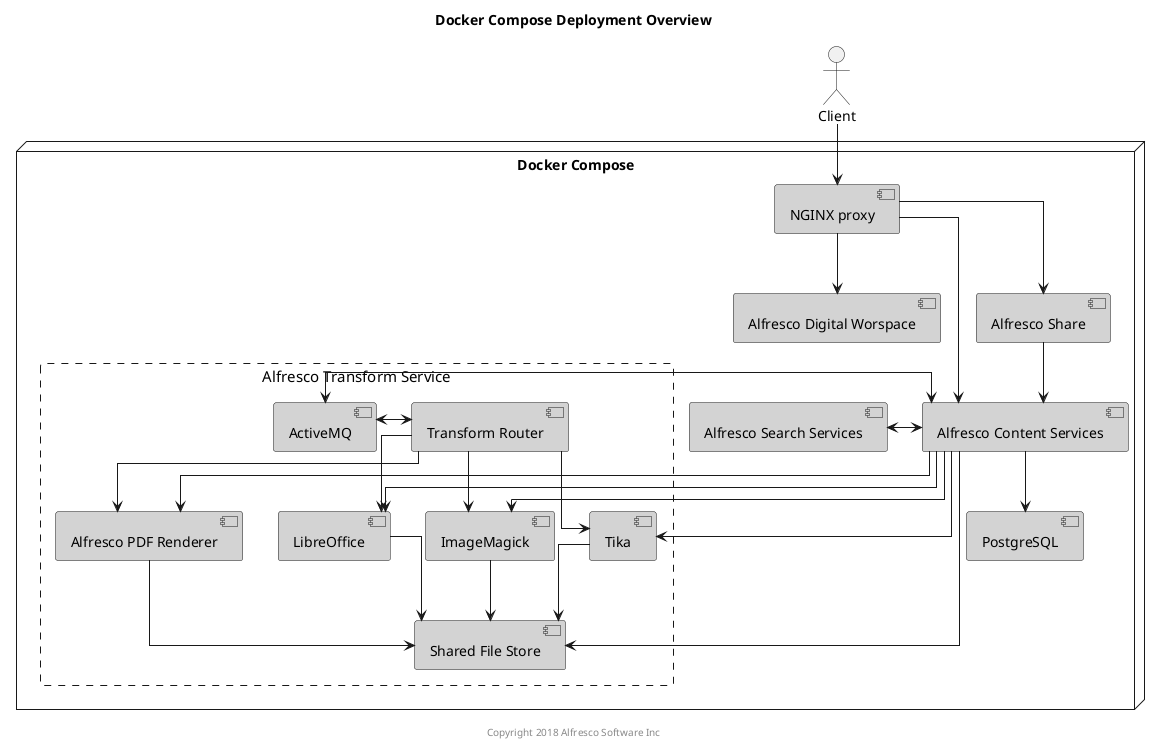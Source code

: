 @startuml

Title: Docker Compose Deployment Overview

skinparam componentStyle uml2
skinparam linetype ortho
skinparam rectangle {
    BorderStyle dashed
    FontSize 15
    FontStyle none
}

actor Client

node "Docker Compose" {
    component "NGINX proxy" as proxy #lightgrey
    component "Alfresco Digital Worspace" as adw #lightgrey
    component "Alfresco Content Services" as acs #lightgrey
    component "Alfresco Search Services" as ass #lightgrey
    component "PostgreSQL" as psql #lightgrey
    component "Alfresco Share" as share #lightgrey
    rectangle "Alfresco Transform Service" {
        component "Transform Router" as tr #lightgrey
        component "Shared File Store" as sfs #lightgrey
        component "ActiveMQ" as amq #lightgrey
        component "Alfresco PDF Renderer" as pdfr #lightgrey
        component "LibreOffice" as libr #lightgrey
        component "ImageMagick" as img #lightgrey
        component "Tika" as tika #lightgrey
    }
}

Client --> proxy

proxy --> acs
proxy --> share
proxy --> adw

acs <-left-> ass
acs --> psql
acs --> pdfr
acs --> libr
acs --> img
acs --> tika
acs --> sfs
acs <-left-> amq
tr --> pdfr
tr --> libr
tr --> img
tr --> tika
tr <-left-> amq
pdfr --> sfs
libr --> sfs
img --> sfs
tika --> sfs
share --> acs

center footer Copyright 2018 Alfresco Software Inc

@enduml
